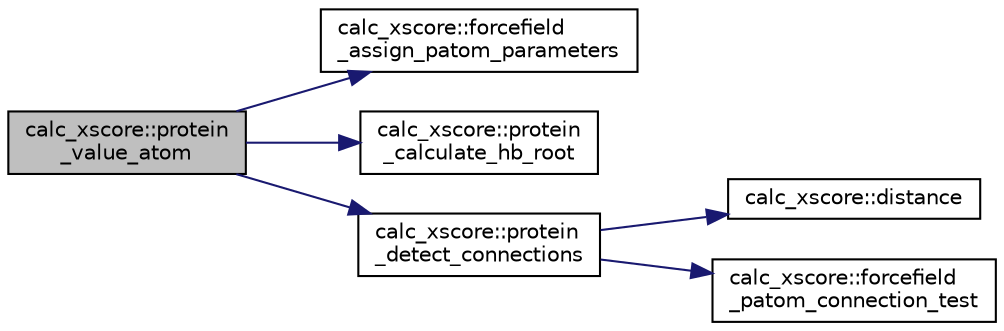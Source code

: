digraph "calc_xscore::protein_value_atom"
{
  edge [fontname="Helvetica",fontsize="10",labelfontname="Helvetica",labelfontsize="10"];
  node [fontname="Helvetica",fontsize="10",shape=record];
  rankdir="LR";
  Node1 [label="calc_xscore::protein\l_value_atom",height=0.2,width=0.4,color="black", fillcolor="grey75", style="filled" fontcolor="black"];
  Node1 -> Node2 [color="midnightblue",fontsize="10",style="solid",fontname="Helvetica"];
  Node2 [label="calc_xscore::forcefield\l_assign_patom_parameters",height=0.2,width=0.4,color="black", fillcolor="white", style="filled",URL="$classcalc__xscore.html#a5825beca50933a98d0ba36100f61089f"];
  Node1 -> Node3 [color="midnightblue",fontsize="10",style="solid",fontname="Helvetica"];
  Node3 [label="calc_xscore::protein\l_calculate_hb_root",height=0.2,width=0.4,color="black", fillcolor="white", style="filled",URL="$classcalc__xscore.html#a8203571f0fda8078d3d5804e560f546a"];
  Node1 -> Node4 [color="midnightblue",fontsize="10",style="solid",fontname="Helvetica"];
  Node4 [label="calc_xscore::protein\l_detect_connections",height=0.2,width=0.4,color="black", fillcolor="white", style="filled",URL="$classcalc__xscore.html#a7ab444036cc1bc45a37f652a06b72b9b"];
  Node4 -> Node5 [color="midnightblue",fontsize="10",style="solid",fontname="Helvetica"];
  Node5 [label="calc_xscore::distance",height=0.2,width=0.4,color="black", fillcolor="white", style="filled",URL="$classcalc__xscore.html#a9549d00bc3dbc987d9161e831a433493"];
  Node4 -> Node6 [color="midnightblue",fontsize="10",style="solid",fontname="Helvetica"];
  Node6 [label="calc_xscore::forcefield\l_patom_connection_test",height=0.2,width=0.4,color="black", fillcolor="white", style="filled",URL="$classcalc__xscore.html#a151331c48b7b628bd2007a1c31412df8"];
}
